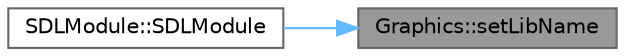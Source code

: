 digraph "Graphics::setLibName"
{
 // LATEX_PDF_SIZE
  bgcolor="transparent";
  edge [fontname=Helvetica,fontsize=10,labelfontname=Helvetica,labelfontsize=10];
  node [fontname=Helvetica,fontsize=10,shape=box,height=0.2,width=0.4];
  rankdir="RL";
  Node1 [label="Graphics::setLibName",height=0.2,width=0.4,color="gray40", fillcolor="grey60", style="filled", fontcolor="black",tooltip=" "];
  Node1 -> Node2 [dir="back",color="steelblue1",style="solid"];
  Node2 [label="SDLModule::SDLModule",height=0.2,width=0.4,color="grey40", fillcolor="white", style="filled",URL="$classSDLModule.html#a6c531dc987abed378211078e5b1d59b4",tooltip=" "];
}
